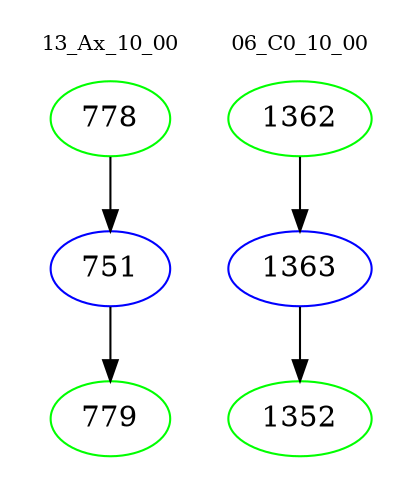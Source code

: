 digraph{
subgraph cluster_0 {
color = white
label = "13_Ax_10_00";
fontsize=10;
T0_778 [label="778", color="green"]
T0_778 -> T0_751 [color="black"]
T0_751 [label="751", color="blue"]
T0_751 -> T0_779 [color="black"]
T0_779 [label="779", color="green"]
}
subgraph cluster_1 {
color = white
label = "06_C0_10_00";
fontsize=10;
T1_1362 [label="1362", color="green"]
T1_1362 -> T1_1363 [color="black"]
T1_1363 [label="1363", color="blue"]
T1_1363 -> T1_1352 [color="black"]
T1_1352 [label="1352", color="green"]
}
}
